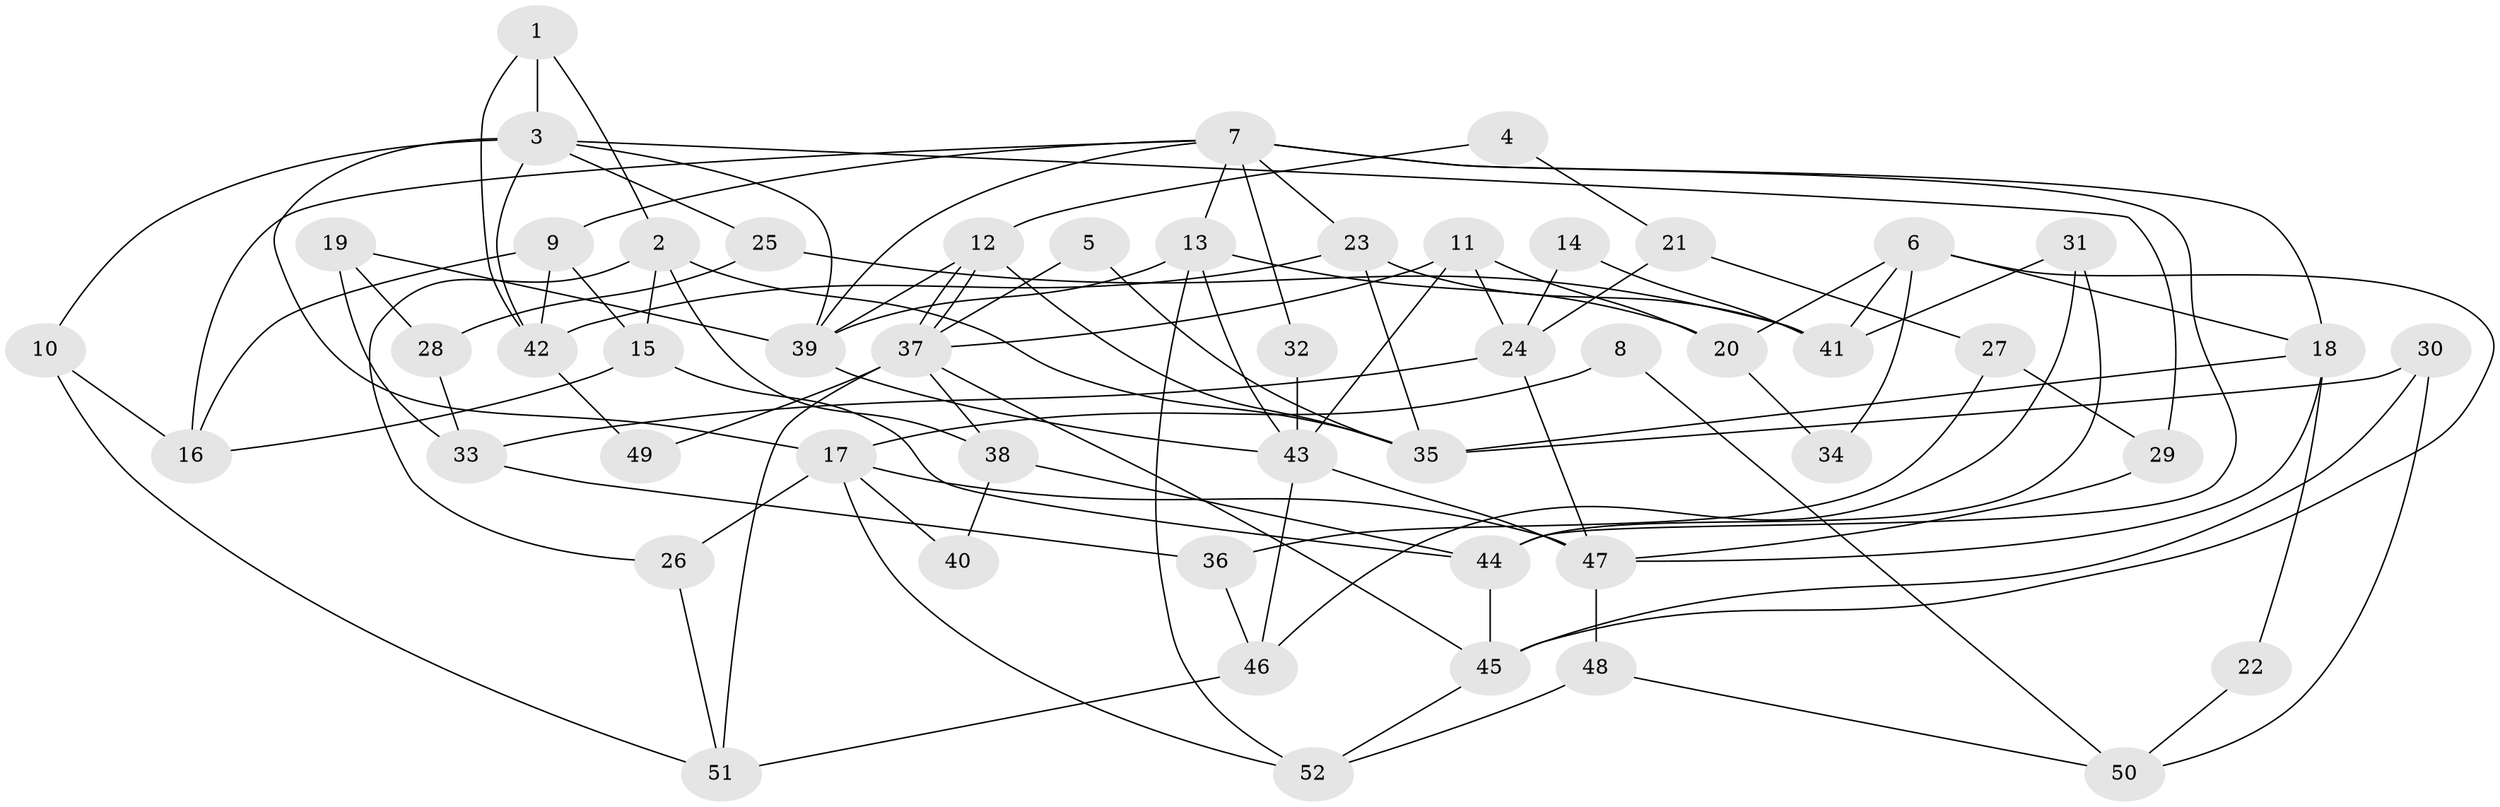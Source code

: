 // Generated by graph-tools (version 1.1) at 2025/51/03/09/25 04:51:03]
// undirected, 52 vertices, 104 edges
graph export_dot {
graph [start="1"]
  node [color=gray90,style=filled];
  1;
  2;
  3;
  4;
  5;
  6;
  7;
  8;
  9;
  10;
  11;
  12;
  13;
  14;
  15;
  16;
  17;
  18;
  19;
  20;
  21;
  22;
  23;
  24;
  25;
  26;
  27;
  28;
  29;
  30;
  31;
  32;
  33;
  34;
  35;
  36;
  37;
  38;
  39;
  40;
  41;
  42;
  43;
  44;
  45;
  46;
  47;
  48;
  49;
  50;
  51;
  52;
  1 -- 2;
  1 -- 42;
  1 -- 3;
  2 -- 35;
  2 -- 15;
  2 -- 26;
  2 -- 38;
  3 -- 39;
  3 -- 10;
  3 -- 17;
  3 -- 25;
  3 -- 29;
  3 -- 42;
  4 -- 21;
  4 -- 12;
  5 -- 37;
  5 -- 35;
  6 -- 45;
  6 -- 18;
  6 -- 20;
  6 -- 34;
  6 -- 41;
  7 -- 16;
  7 -- 39;
  7 -- 9;
  7 -- 13;
  7 -- 18;
  7 -- 23;
  7 -- 32;
  7 -- 44;
  8 -- 17;
  8 -- 50;
  9 -- 42;
  9 -- 15;
  9 -- 16;
  10 -- 16;
  10 -- 51;
  11 -- 20;
  11 -- 37;
  11 -- 24;
  11 -- 43;
  12 -- 37;
  12 -- 37;
  12 -- 35;
  12 -- 39;
  13 -- 39;
  13 -- 20;
  13 -- 43;
  13 -- 52;
  14 -- 24;
  14 -- 41;
  15 -- 44;
  15 -- 16;
  17 -- 52;
  17 -- 26;
  17 -- 40;
  17 -- 47;
  18 -- 47;
  18 -- 22;
  18 -- 35;
  19 -- 33;
  19 -- 39;
  19 -- 28;
  20 -- 34;
  21 -- 27;
  21 -- 24;
  22 -- 50;
  23 -- 41;
  23 -- 35;
  23 -- 42;
  24 -- 47;
  24 -- 33;
  25 -- 41;
  25 -- 28;
  26 -- 51;
  27 -- 36;
  27 -- 29;
  28 -- 33;
  29 -- 47;
  30 -- 45;
  30 -- 35;
  30 -- 50;
  31 -- 46;
  31 -- 44;
  31 -- 41;
  32 -- 43;
  33 -- 36;
  36 -- 46;
  37 -- 51;
  37 -- 38;
  37 -- 45;
  37 -- 49;
  38 -- 40;
  38 -- 44;
  39 -- 43;
  42 -- 49;
  43 -- 46;
  43 -- 47;
  44 -- 45;
  45 -- 52;
  46 -- 51;
  47 -- 48;
  48 -- 52;
  48 -- 50;
}
